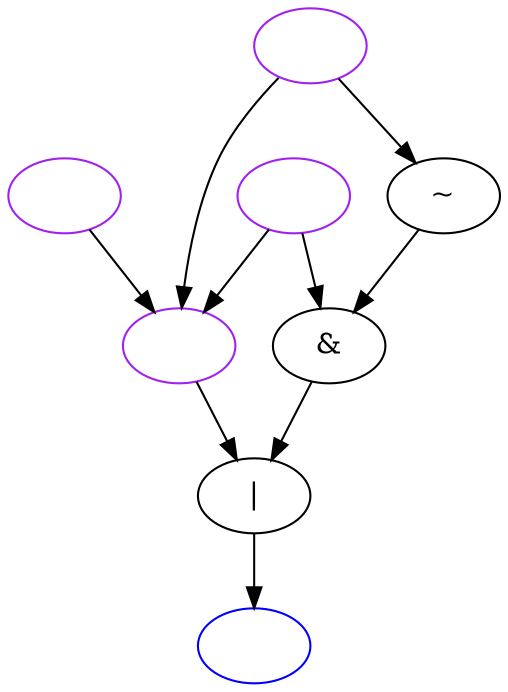 digraph G{
0 [label="|", color=black];
1 [label="", color=blue];
2 [label="", color=purple];
3 [label="", color=purple];
4 [label=" ", color=purple];
5 [label=" ", color=purple];
6 [label="&", color=black];
8 [label="~", color=black];
0 -> 1;
2 -> 0;
3 -> 2;
4 -> 2;
4 -> 6;
5 -> 2;
5 -> 8;
6 -> 0;
8 -> 6;
}
